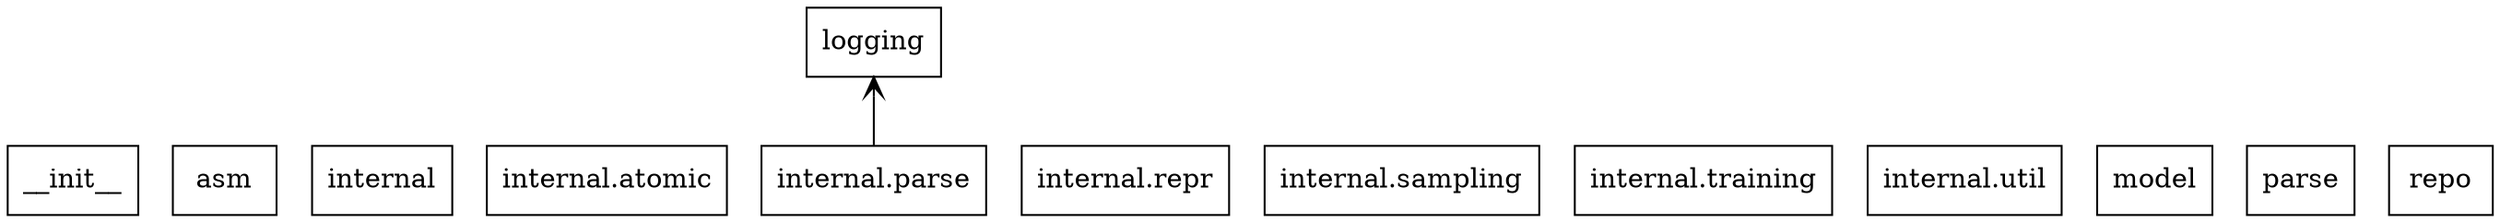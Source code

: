 digraph "packages_asm2vec" {
charset="utf-8"
rankdir=BT
"0" [label="__init__", shape="box"];
"1" [label="asm", shape="box"];
"2" [label="internal", shape="box"];
"3" [label="internal.atomic", shape="box"];
"4" [label="internal.parse", shape="box"];
"5" [label="internal.repr", shape="box"];
"6" [label="internal.sampling", shape="box"];
"7" [label="internal.training", shape="box"];
"8" [label="internal.util", shape="box"];
"9" [label="logging", shape="box"];
"10" [label="model", shape="box"];
"11" [label="parse", shape="box"];
"12" [label="repo", shape="box"];
"4" -> "9" [arrowhead="open", arrowtail="none"];
}
